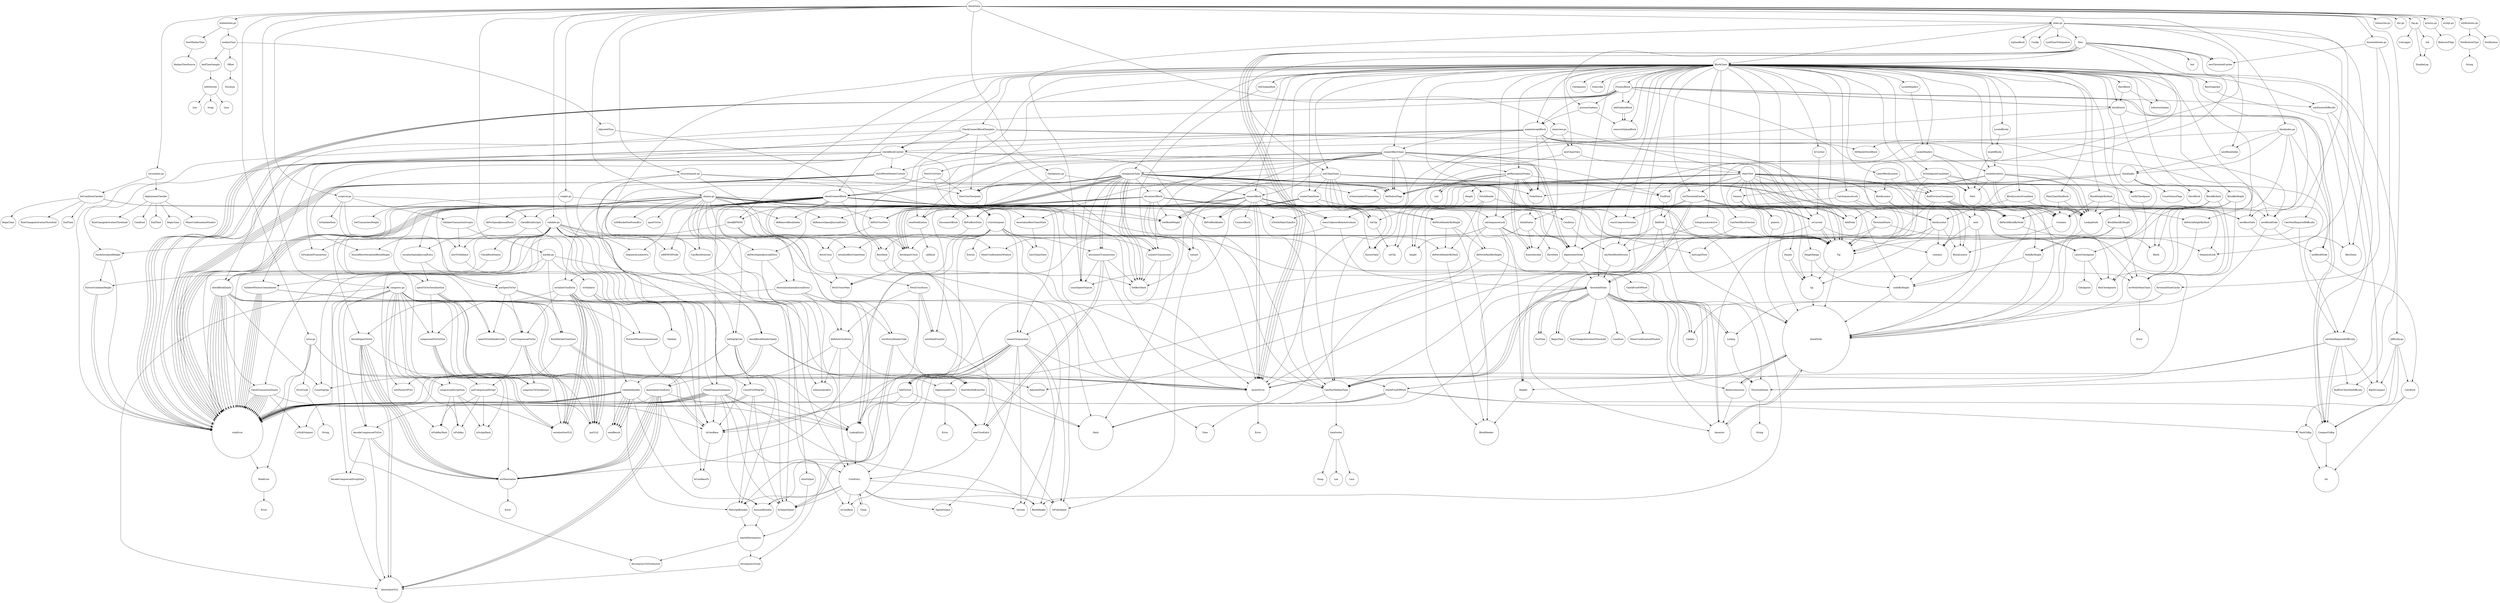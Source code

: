 digraph graphname {
286091 [width=1.1486354271035903] [height=1.1486354271035903] [label="Len"];
842472495968 [width=1.0178544497014528] [height=1.0178544497014528] [label="compress.go"];
303486 [width=1.0864868437420656] [height=1.0864868437420656] [label="BeginTime"];
14429 [width=1.1981843654525612] [height=1.1981843654525612] [label="NotificationType"];
158911 [width=1.277423293023464] [height=1.277423293023464] [label="Update"];
301796 [width=1.291483837285866] [height=1.291483837285866] [label="MinerConfirmationWindow"];
39482 [width=1.8640872300950606] [height=1.8640872300950606] [label="BestState"];
304731 [width=1.0864868437420656] [height=1.0864868437420656] [label="MinerConfirmationWindow"];
32091 [width=1.1590410481227456] [height=1.1590410481227456] [label="Less"];
9877 [width=1.241683220515548] [height=1.241683220515548] [label="NodeStatus"];
158022 [width=1.0339061189406804] [height=1.0339061189406804] [label="MinerConfirmationWindow"];
36668 [width=1.1441447395701094] [height=1.1441447395701094] [label="Offset"];
299973 [width=1.1981843654525612] [height=1.1981843654525612] [label="bitConditionChecker"];
175097 [width=1.335490202830501] [height=1.335490202830501] [label="AddTxOuts"];
269322 [width=1.0387761988235644] [height=1.0387761988235644] [label="CheckTransactionInputs"];
300994 [width=1.0864868437420656] [height=1.0864868437420656] [label="EndTime"];
109574 [width=1.6971380134367728] [height=1.6971380134367728] [label="putVLQ"];
244648 [width=1.055993294319444] [height=1.055993294319444] [label="CheckTransactionSanity"];
104444 [width=1.0971884328516877] [height=1.0971884328516877] [label="checkBlockScripts"];
102628 [width=1.0792737461810245] [height=1.0792737461810245] [label="ValidateTransactionScripts"];
199010 [width=1.099825501414002] [height=1.099825501414002] [label="decodeSpentTxOut"];
127027 [width=1.1804603885335796] [height=1.1804603885335796] [label="compressedTxOutSize"];
314579 [width=1.5316431256375238] [height=1.5316431256375238] [label="height"];
231501 [width=1.0372835849206723] [height=1.0372835849206723] [label="initChainState"];
325157 [width=1.0510784947414555] [height=1.0510784947414555] [label="verifyCheckpoint"];
286960 [width=1.4414872612908176] [height=1.4414872612908176] [label="Error"];
81797 [width=1.006458572729316] [height=1.006458572729316] [label="LatestBlockLocator"];
170121 [width=1.2097503663557458] [height=1.2097503663557458] [label="BlockHeight"];
172280 [width=1.320087595327276] [height=1.320087595327276] [label="PkScriptByIndex"];
9323 [width=2.0722908201030483] [height=2.0722908201030483] [label="LookupNode"];
228355 [width=1.1209403702203982] [height=1.1209403702203982] [label="dbPutBestState"];
196867 [width=1.2342297615994717] [height=1.2342297615994717] [label="spentTxOutHeaderCode"];
40698 [width=1.0704618852818688] [height=1.0704618852818688] [label="BlockChain"];
304322 [width=1.0864868437420656] [height=1.0864868437420656] [label="RuleChangeActivationThreshold"];
324808 [width=1.1465759564399167] [height=1.1465759564399167] [label="LatestCheckpoint"];
286461 [width=1.1486354271035903] [height=1.1486354271035903] [label="Less"];
171730 [width=1.2007868059203495] [height=1.2007868059203495] [label="AmountByIndex"];
310455 [width=1.3448164271734484] [height=1.3448164271734484] [label="chainView"];
306753 [width=1.006458572729316] [height=1.006458572729316] [label="CalcNextBlockVersion"];
284552 [width=1.006458572729316] [height=1.006458572729316] [label="CheckConnectBlockTemplate"];
172605 [width=1.0828068793857102] [height=1.0828068793857102] [label="Clone"];
185299 [width=1.1476333139309352] [height=1.1476333139309352] [label="fetchInputUtxos"];
197436 [width=1.2504454964492544] [height=1.2504454964492544] [label="spentTxOutSerializeSize"];
100621 [width=1.5793779088669133] [height=1.5793779088669133] [label="Validate"];
842476969920 [width=1.0178544497014528] [height=1.0178544497014528] [label="error.go"];
842476038944 [width=1.0178544497014528] [height=1.0178544497014528] [label="difficulty.go"];
325978 [width=1.0792277514361615] [height=1.0792277514361615] [label="findPreviousCheckpoint"];
169945 [width=1.1567572693471513] [height=1.1567572693471513] [label="IsCoinBase"];
223898 [width=1.161038600517802] [height=1.161038600517802] [label="dbFetchHeightByHash"];
26176 [width=1.006458572729316] [height=1.006458572729316] [label="ProcessBlock"];
223267 [width=1.0411546369948557] [height=1.0411546369948557] [label="dbRemoveBlockIndex"];
113575 [width=1.2361895632546906] [height=1.2361895632546906] [label="isPubKeyHash"];
842441506400 [width=1.0178544497014528] [height=1.0178544497014528] [label="chainio.go"];
206019 [width=1.0351297377210047] [height=1.0351297377210047] [label="dbPutSpendJournalEntry"];
191356 [width=1.3431485455226997] [height=1.3431485455226997] [label="isDeserializeErr"];
57025 [width=1.0315888196862675] [height=1.0315888196862675] [label="getReorganizeNodes"];
133223 [width=1.166423294338402] [height=1.166423294338402] [label="BuildMerkleTreeStore"];
119246 [width=1.3526660676095363] [height=1.3526660676095363] [label="decompressScript"];
98242 [width=1.6776130219991718] [height=1.6776130219991718] [label="validateHandler"];
324273 [width=1.006458572729316] [height=1.006458572729316] [label="Checkpoints"];
90971 [width=1.0223436496272909] [height=1.0223436496272909] [label="ConnectBlock"];
6304 [width=1.6936187753475953] [height=1.6936187753475953] [label="CalcPastMedianTime"];
252759 [width=1.055993294319444] [height=1.055993294319444] [label="checkBlockHeaderSanity"];
297525 [width=1.628924744717527] [height=1.628924744717527] [label="Error"];
235508 [width=1.2491961543562058] [height=1.2491961543562058] [label="dbFetchBlockByNode"];
458 [width=1.5071960209730229] [height=1.5071960209730229] [label="blockStatus"];
50799 [width=1.006458572729316] [height=1.006458572729316] [label="CalcSequenceLock"];
90079 [width=1.006458572729316] [height=1.006458572729316] [label="LocateHeaders"];
19932 [width=1.1500375969723708] [height=1.1500375969723708] [label="GetSigOpCost"];
40074 [width=1.1878166069357132] [height=1.1878166069357132] [label="newBestState"];
191222 [width=1.5339792044613627] [height=1.5339792044613627] [label="Error"];
842456569248 [width=1.0178544497014528] [height=1.0178544497014528] [label="timesorter.go"];
229042 [width=1.0464840244478322] [height=1.0464840244478322] [label="createChainState"];
31700 [width=1.1590410481227456] [height=1.1590410481227456] [label="Len"];
336434 [width=1.2110566248175947] [height=1.2110566248175947] [label="Checkpoint"];
130832 [width=1.221301192035064] [height=1.221301192035064] [label="nextPowerOfTwo"];
324483 [width=1.6789063227282695] [height=1.6789063227282695] [label="HasCheckpoints"];
90841 [width=1.0308250121913562] [height=1.0308250121913562] [label="Init"];
157731 [width=1.067812237881361] [height=1.067812237881361] [label="EndTime"];
10238 [width=1.257542777018292] [height=1.257542777018292] [label="SetStatusFlags"];
298327 [width=1.5513450205859125] [height=1.5513450205859125] [label="DisableLog"];
169315 [width=2.7622314704350424] [height=2.7622314704350424] [label="UtxoEntry"];
842416936992 [width=1.0178544497014528] [height=1.0178544497014528] [label="mediantime.go"];
59547 [width=1.0469394197786188] [height=1.0469394197786188] [label="connectBlock"];
124550 [width=1.2408699401727639] [height=1.2408699401727639] [label="compressTxOutAmount"];
171245 [width=1.6776875537205207] [height=1.6776875537205207] [label="IsFullySpent"];
80199 [width=1.006458572729316] [height=1.006458572729316] [label="FetchHeader"];
206416 [width=1.0411546369948557] [height=1.0411546369948557] [label="dbRemoveSpendJournalEntry"];
48393 [width=1.034607829424022] [height=1.034607829424022] [label="addOrphanBlock"];
227046 [width=1.0528115398122295] [height=1.0528115398122295] [label="deserializeBestChainState"];
1310 [width=1.1647468661724156] [height=1.1647468661724156] [label="HaveData"];
234661 [width=1.2457618422484718] [height=1.2457618422484718] [label="dbFetchHeaderByHash"];
15537 [width=1.4324342187103285] [height=1.4324342187103285] [label="String"];
78610 [width=1.4800710328232278] [height=1.4800710328232278] [label="isCurrent"];
16358 [width=1.006458572729316] [height=1.006458572729316] [label="Subscribe"];
842383647456 [width=1.0178544497014528] [height=1.0178544497014528] [label="blockindex.go"];
102125 [width=1.4897176273837425] [height=1.4897176273837425] [label="newTxValidator"];
158446 [width=1.1321229103017072] [height=1.1321229103017072] [label="thresholdStateCache"];
190956 [width=1.161038600517802] [height=1.161038600517802] [label="isNotInMainChainErr"];
46951 [width=1.6060376205758713] [height=1.6060376205758713] [label="removeOrphanBlock"];
183332 [width=1.7741893132210085] [height=1.7741893132210085] [label="fetchUtxosMain"];
79570 [width=1.006458572729316] [height=1.006458572729316] [label="IsCurrent"];
82555 [width=1.006458572729316] [height=1.006458572729316] [label="BlockHashByHeight"];
222494 [width=1.0925718213192561] [height=1.0925718213192561] [label="dbPutBlockIndex"];
314134 [width=1.1724829187678685] [height=1.1724829187678685] [label="SetTip"];
9645 [width=1.218846788302787] [height=1.218846788302787] [label="AddNode"];
155492 [width=1.9098486554360112] [height=1.9098486554360112] [label="ThresholdState"];
168867 [width=2.2984340053665706] [height=2.2984340053665706] [label="maybeDecompress"];
244225 [width=1.0387761988235644] [height=1.0387761988235644] [label="CalcBlockSubsidy"];
240072 [width=1.0583102441024688] [height=1.0583102441024688] [label="ShouldHaveSerializedBlockHeight"];
1539 [width=1.205227713221718] [height=1.205227713221718] [label="KnownValid"];
1039862 [width=2.248171332494447] [height=2.248171332494447] [label="Int"];
842470840352 [width=1.0178544497014528] [height=1.0178544497014528] [label="checkpoints.go"];
211922 [width=1.0561000578140727] [height=1.0561000578140727] [label="utxoEntryHeaderCode"];
220581 [width=1.0634982866221465] [height=1.0634982866221465] [label="dbPutUtxoView"];
33430 [width=1.1441447395701094] [height=1.1441447395701094] [label="AddTimeSample"];
322992 [width=1.2213479817856094] [height=1.2213479817856094] [label="BlockLocator"];
190816 [width=1.610592159126961] [height=1.610592159126961] [label="Error"];
842464241856 [width=1.0178544497014528] [height=1.0178544497014528] [label="utxoviewpoint.go"];
842444610144 [width=1.0178544497014528] [height=1.0178544497014528] [label="thresholdstate.go"];
219257 [width=1.658951304970814] [height=1.658951304970814] [label="dbFetchUtxoEntry"];
842442023264 [width=1.0178544497014528] [height=1.0178544497014528] [label="merkle.go"];
241819 [width=1.0387761988235644] [height=1.0387761988235644] [label="SequenceLockActive"];
311368 [width=1.083416642094357] [height=1.083416642094357] [label="Genesis"];
9005 [width=1.229659874771198] [height=1.229659874771198] [label="HaveBlock"];
87062 [width=1.4005481664552] [height=1.4005481664552] [label="locateBlocks"];
236081 [width=1.006458572729316] [height=1.006458572729316] [label="BlockByHeight"];
45020 [width=1.006458572729316] [height=1.006458572729316] [label="HaveBlock"];
204084 [width=1.4126098550750177] [height=1.4126098550750177] [label="serializeSpendJournalEntry"];
174637 [width=1.6660256810560636] [height=1.6660256810560636] [label="LookupEntry"];
307268 [width=1.0859814390973441] [height=1.0859814390973441] [label="warnUnknownRuleActivations"];
11516 [width=1.234467512039541] [height=1.234467512039541] [label="maybeAcceptBlock"];
8180 [width=1.4782363804682128] [height=1.4782363804682128] [label="blockIndex"];
519341 [width=1.6199767694936784] [height=1.6199767694936784] [label="Block"];
38685 [width=1.640469054926606] [height=1.640469054926606] [label="BlockLocator"];
109099 [width=1.6971380134367728] [height=1.6971380134367728] [label="serializeSizeVLQ"];
2153 [width=6] [height=6] [label="blockNode"];
842500131552 [width=1.0178544497014528] [height=1.0178544497014528] [label="validate.go"];
198037 [width=1.2504454964492544] [height=1.2504454964492544] [label="putSpentTxOut"];
190722 [width=2.088981055056337] [height=2.088981055056337] [label="errNotInMainChain"];
315602 [width=1.2541887812627666] [height=1.2541887812627666] [label="NodeByHeight"];
159683 [width=2.0874999526857456] [height=2.0874999526857456] [label="thresholdState"];
91128 [width=1.0283685489011423] [height=1.0283685489011423] [label="DisconnectBlock"];
182510 [width=1.0431859799339156] [height=1.0431859799339156] [label="Entries"];
97066 [width=1.0792737461810245] [height=1.0792737461810245] [label="txValidateItem"];
4790764 [width=1.079823120480226] [height=1.079823120480226] [label="List"];
317176 [width=1.2763345776330406] [height=1.2763345776330406] [label="next"];
1867 [width=1.284541877291551] [height=1.284541877291551] [label="KnownInvalid"];
842392454720 [width=1] [height=1] [label="blockchain"];
842476969760 [width=1.0178544497014528] [height=1.0178544497014528] [label="doc.go"];
148337 [width=1.556641663682044] [height=1.556641663682044] [label="CalcWork"];
145383 [width=1.8541013844203678] [height=1.8541013844203678] [label="CompactToBig"];
318063 [width=1.5563232231712265] [height=1.5563232231712265] [label="Next"];
287343 [width=1.5980312224873312] [height=1.5980312224873312] [label="Error"];
50141 [width=1.2239931680077347] [height=1.2239931680077347] [label="SequenceLock"];
225804 [width=1.4161461552635741] [height=1.4161461552635741] [label="bestChainState"];
184439 [width=1.1426041071950919] [height=1.1426041071950919] [label="fetchUtxos"];
125337 [width=1.3526660676095363] [height=1.3526660676095363] [label="decompressTxOutAmount"];
165316 [width=1.4985865017499413] [height=1.4985865017499413] [label="deploymentState"];
842464826208 [width=1.0178544497014528] [height=1.0178544497014528] [label="chainview.go"];
75102 [width=1.0464304633682255] [height=1.0464304633682255] [label="connectBestChain"];
204941 [width=1.0281366881860647] [height=1.0281366881860647] [label="dbFetchSpendJournalEntry"];
38886 [width=1.0396368730905121] [height=1.0396368730905121] [label="orphanBlock"];
58701 [width=1.0796087637294216] [height=1.0796087637294216] [label="dbMaybeStoreBlock"];
174272 [width=1.4540091425747286] [height=1.4540091425747286] [label="SetBestHash"];
297632 [width=4.541751396959226] [height=4.541751396959226] [label="ruleError"];
330169 [width=1.006458572729316] [height=1.006458572729316] [label="IsCheckpointCandidate"];
80861 [width=1.006458572729316] [height=1.006458572729316] [label="MainChainHasBlock"];
296798 [width=1.408652423543307] [height=1.408652423543307] [label="String"];
165988 [width=1.0372835849206723] [height=1.0372835849206723] [label="initThresholdCaches"];
91284 [width=1.0396368730905121] [height=1.0396368730905121] [label="Config"];
31104 [width=1.2232018332570902] [height=1.2232018332570902] [label="AdjustedTime"];
226066 [width=1.4297717771308514] [height=1.4297717771308514] [label="serializeBestChainState"];
82119 [width=1.006458572729316] [height=1.006458572729316] [label="BlockHeightByHash"];
314870 [width=1.0243031849226676] [height=1.0243031849226676] [label="Height"];
55844 [width=1.0396368730905121] [height=1.0396368730905121] [label="LockTimeToSequence"];
4542 [width=1.2127366286037504] [height=1.2127366286037504] [label="newBlockNode"];
241525 [width=1.9226131668172979] [height=1.9226131668172979] [label="IsCoinBase"];
305735 [width=2.0235925155547587] [height=2.0235925155547587] [label="calcNextBlockVersion"];
191579 [width=1.0127860880937136] [height=1.0127860880937136] [label="isDbBucketNotFoundErr"];
842416934976 [width=1.0178544497014528] [height=1.0178544497014528] [label="log.go"];
259940 [width=1.0583102441024688] [height=1.0583102441024688] [label="checkSerializedHeight"];
250791 [width=1.0913290164200724] [height=1.0913290164200724] [label="CountP2SHSigOps"];
19229 [width=1.1321229103017072] [height=1.1321229103017072] [label="GetTransactionWeight"];
224412 [width=1.1472394438170006] [height=1.1472394438170006] [label="dbFetchHashByHeight"];
16882 [width=1.4122262769309124] [height=1.4122262769309124] [label="callback"];
842364616512 [width=1.0178544497014528] [height=1.0178544497014528] [label="scriptval.go"];
249619 [width=1.020861512152901] [height=1.020861512152901] [label="CheckProofOfWork"];
16704 [width=1.0971426618966587] [height=1.0971426618966587] [label="sendNotification"];
312042 [width=2.684908451167021] [height=2.684908451167021] [label="Tip"];
286809 [width=1.2434450974677034] [height=1.2434450974677034] [label="DeploymentError"];
30933 [width=1.4324342187103285] [height=1.4324342187103285] [label="MedianTimeSource"];
4833 [width=1.6043441940017882] [height=1.6043441940017882] [label="Header"];
312661 [width=1.6642908829383125] [height=1.6642908829383125] [label="setTip"];
128505 [width=1.116346280740682] [height=1.116346280740682] [label="decodeCompressedTxOut"];
31861 [width=1.1590410481227456] [height=1.1590410481227456] [label="Swap"];
308306 [width=1.0859814390973441] [height=1.0859814390973441] [label="warnUnknownVersions"];
258483 [width=1.223091433443638] [height=1.223091433443638] [label="ExtractCoinbaseHeight"];
97936 [width=1.3890817105301865] [height=1.3890817105301865] [label="sendResult"];
31546 [width=1.4216266691701955] [height=1.4216266691701955] [label="int64Sorter"];
993047 [width=1.6873313374475307] [height=1.6873313374475307] [label="Time"];
164497 [width=1.006458572729316] [height=1.006458572729316] [label="IsDeploymentActive"];
842470895680 [width=1.0178544497014528] [height=1.0178544497014528] [label="versionbits.go"];
143982 [width=1.1984047302618075] [height=1.1984047302618075] [label="HashToBig"];
116778 [width=1.1304417656280368] [height=1.1304417656280368] [label="decodeCompressedScriptSize"];
32970 [width=1.1441447395701094] [height=1.1441447395701094] [label="AdjustedTime"];
320496 [width=1.0893449921197318] [height=1.0893449921197318] [label="FindFork"];
182713 [width=1.0938981784623487] [height=1.0938981784623487] [label="commit"];
6015 [width=1.455829435183591] [height=1.455829435183591] [label="RelativeAncestor"];
81427 [width=1.006458572729316] [height=1.006458572729316] [label="BlockLocatorFromHash"];
154939 [width=1.006458572729316] [height=1.006458572729316] [label="CalcNextRequiredDifficulty"];
117569 [width=1.1336472611165525] [height=1.1336472611165525] [label="putCompressedScript"];
51266 [width=1.1557364573086075] [height=1.1557364573086075] [label="calcSequenceLock"];
201223 [width=1.2119986713927586] [height=1.2119986713927586] [label="deserializeSpendJournalEntry"];
213366 [width=1.4182834894213863] [height=1.4182834894213863] [label="serializeUtxoEntry"];
315278 [width=2.1667659551655483] [height=2.1667659551655483] [label="nodeByHeight"];
274416 [width=1.096200618994354] [height=1.096200618994354] [label="checkConnectBlock"];
178790 [width=1.0990174270755693] [height=1.0990174270755693] [label="connectTransactions"];
267701 [width=1.0243732593999793] [height=1.0243732593999793] [label="checkBIP0030"];
305039 [width=1.0864868437420656] [height=1.0864868437420656] [label="Condition"];
287200 [width=2.0261338647488163] [height=2.0261338647488163] [label="AssertError"];
664696 [width=3.0824825935369837] [height=3.0824825935369837] [label="Hash"];
842472098496 [width=1.0178544497014528] [height=1.0178544497014528] [label="process.go"];
258093 [width=1.020861512152901] [height=1.020861512152901] [label="CheckBlockSanity"];
298180 [width=1.1321229103017072] [height=1.1321229103017072] [label="init"];
159099 [width=1.1937729346844204] [height=1.1937729346844204] [label="newThresholdCaches"];
32404 [width=1.1981843654525612] [height=1.1981843654525612] [label="medianTime"];
187138 [width=1.2828887909698845] [height=1.2828887909698845] [label="NewUtxoViewpoint"];
188974 [width=1.006458572729316] [height=1.006458572729316] [label="FetchUtxoEntry"];
23845 [width=1.034607829424022] [height=1.034607829424022] [label="processOrphans"];
302291 [width=1.0864868437420656] [height=1.0864868437420656] [label="Condition"];
298442 [width=1.1321229103017072] [height=1.1321229103017072] [label="UseLogger"];
321077 [width=1.3741998712757684] [height=1.3741998712757684] [label="blockLocator"];
97404 [width=1.5700140881809694] [height=1.5700140881809694] [label="txValidator"];
316392 [width=1.9070559680395271] [height=1.9070559680395271] [label="contains"];
187671 [width=1.006458572729316] [height=1.006458572729316] [label="FetchUtxoView"];
157543 [width=1.067812237881361] [height=1.067812237881361] [label="BeginTime"];
21555 [width=1.3963687309051218] [height=1.3963687309051218] [label="BehaviorFlags"];
88846 [width=1.4005481664552] [height=1.4005481664552] [label="locateHeaders"];
248363 [width=1.5188307865681576] [height=1.5188307865681576] [label="checkProofOfWork"];
842370916416 [width=1.0178544497014528] [height=1.0178544497014528] [label="chain.go"];
842392454752 [width=1.0178544497014528] [height=1.0178544497014528] [label="accept.go"];
131292 [width=1.3633286378891034] [height=1.3633286378891034] [label="HashMerkleBranches"];
191134 [width=1.7058729996555049] [height=1.7058729996555049] [label="errDeserialize"];
136380 [width=1.1167224781305918] [height=1.1167224781305918] [label="ValidateWitnessCommitment"];
318575 [width=1.2296365955938646] [height=1.2296365955938646] [label="findFork"];
115842 [width=1.1336472611165525] [height=1.1336472611165525] [label="compressedScriptSize"];
45855 [width=1.2035033695922581] [height=1.2035033695922581] [label="IsKnownOrphan"];
1008329 [width=1.4216266691701955] [height=1.4216266691701955] [label="Duration"];
239593 [width=1.054527890891952] [height=1.054527890891952] [label="isNullOutpoint"];
168481 [width=1.0792737461810245] [height=1.0792737461810245] [label="utxoOutput"];
323926 [width=1.3952291623155026] [height=1.3952291623155026] [label="newHashFromStr"];
173882 [width=1.6271710590133164] [height=1.6271710590133164] [label="UtxoViewpoint"];
287450 [width=1.0792737461810245] [height=1.0792737461810245] [label="ErrorCode"];
303924 [width=1.0864868437420656] [height=1.0864868437420656] [label="EndTime"];
110207 [width=2.2308152646653117] [height=2.2308152646653117] [label="deserializeVLQ"];
149090 [width=1.034607829424022] [height=1.034607829424022] [label="calcEasiestDifficulty"];
297291 [width=2.1804279593335822] [height=2.1804279593335822] [label="RuleError"];
146464 [width=1.372688850947069] [height=1.372688850947069] [label="BigToCompact"];
254310 [width=1.4952421062614463] [height=1.4952421062614463] [label="checkBlockSanity"];
83117 [width=1.006458572729316] [height=1.006458572729316] [label="HeightRange"];
63354 [width=1.0218091728216674] [height=1.0218091728216674] [label="disconnectBlock"];
157884 [width=1.0339061189406804] [height=1.0339061189406804] [label="RuleChangeActivationThreshold"];
3881 [width=1.3237592805128224] [height=1.3237592805128224] [label="initBlockNode"];
300545 [width=1.0864868437420656] [height=1.0864868437420656] [label="BeginTime"];
215786 [width=1.1439359622236547] [height=1.1439359622236547] [label="deserializeUtxoEntry"];
170581 [width=1.5815257909840033] [height=1.5815257909840033] [label="IsOutputSpent"];
2526358 [width=2.1884757490843545] [height=2.1884757490843545] [label="BlockHeader"];
242294 [width=1.0583102441024688] [height=1.0583102441024688] [label="IsFinalizedTransaction"];
150548 [width=1.080195558334586] [height=1.080195558334586] [label="findPrevTestNetDifficulty"];
16039 [width=1.1981843654525612] [height=1.1981843654525612] [label="Notification"];
176779 [width=1.2674014032815861] [height=1.2674014032815861] [label="connectTransaction"];
158687 [width=1.277423293023464] [height=1.277423293023464] [label="Lookup"];
240668 [width=1.5981842518894198] [height=1.5981842518894198] [label="IsCoinBaseTx"];
316628 [width=1.6869515436137839] [height=1.6869515436137839] [label="Contains"];
236774 [width=1.006458572729316] [height=1.006458572729316] [label="BlockByHash"];
174095 [width=1.079015353275242] [height=1.079015353275242] [label="BestHash"];
67553 [width=1.0315888196862675] [height=1.0315888196862675] [label="reorganizeChain"];
235111 [width=1.0528115398122295] [height=1.0528115398122295] [label="dbFetchHeaderByHeight"];
46287 [width=1.006458572729316] [height=1.006458572729316] [label="GetOrphanRoot"];
79952 [width=1.006458572729316] [height=1.006458572729316] [label="BestSnapshot"];
169781 [width=1.2104172615410294] [height=1.2104172615410294] [label="Version"];
114882 [width=1.2361895632546906] [height=1.2361895632546906] [label="isPubKey"];
5542 [width=1.8802189708943184] [height=1.8802189708943184] [label="Ancestor"];
842395865056 [width=1.0178544497014528] [height=1.0178544497014528] [label="weight.go"];
315917 [width=1.0243031849226676] [height=1.0243031849226676] [label="Equals"];
309775 [width=1.225650482012271] [height=1.225650482012271] [label="fastLog2Floor"];
196272 [width=1.0127860880937136] [height=1.0127860880937136] [label="spentTxOut"];
10548 [width=1.0814073623471094] [height=1.0814073623471094] [label="UnsetStatusFlags"];
328990 [width=1.2770022841977378] [height=1.2770022841977378] [label="isNonstandardTransaction"];
85271 [width=1.4005472350610093] [height=1.4005472350610093] [label="locateInventory"];
842410301856 [width=1.0178544497014528] [height=1.0178544497014528] [label="notifications.go"];
263992 [width=1.0956916625839608] [height=1.0956916625839608] [label="checkBlockContext"];
249996 [width=1.1264607985866153] [height=1.1264607985866153] [label="CountSigOps"];
151467 [width=1.2481232916043972] [height=1.2481232916043972] [label="calcNextRequiredDifficulty"];
173258 [width=1.4339301637364232] [height=1.4339301637364232] [label="newUtxoEntry"];
260777 [width=1.0439073046788834] [height=1.0439073046788834] [label="checkBlockHeaderContext"];
8652 [width=1.09688646734221] [height=1.09688646734221] [label="newBlockIndex"];
127915 [width=1.1804603885335796] [height=1.1804603885335796] [label="putCompressedTxOut"];
301385 [width=1.0864868437420656] [height=1.0864868437420656] [label="RuleChangeActivationThreshold"];
170887 [width=1.1233778482207406] [height=1.1233778482207406] [label="SpendOutput"];
37179 [width=1.1981843654525612] [height=1.1981843654525612] [label="NewMedianTime"];
311154 [width=1.2290438657020097] [height=1.2290438657020097] [label="genesis"];
18642 [width=1.3177513760964754] [height=1.3177513760964754] [label="GetBlockWeight"];
164135 [width=1.006458572729316] [height=1.006458572729316] [label="ThresholdState"];
158287 [width=1.0339061189406804] [height=1.0339061189406804] [label="Condition"];
179471 [width=1.0738871801186183] [height=1.0738871801186183] [label="disconnectTransactions"];
286246 [width=1.1486354271035903] [height=1.1486354271035903] [label="Swap"];
310735 [width=1.162947922493064] [height=1.162947922493064] [label="newChainView"];
22365 [width=1.25980188298167] [height=1.25980188298167] [label="blockExists"];
157076 [width=1.574792670221488] [height=1.574792670221488] [label="String"];
311771 [width=2.0774224037757003] [height=2.0774224037757003] [label="tip"];
88256 [width=1.006458572729316] [height=1.006458572729316] [label="LocateBlocks"];
93746 [width=1.0396368730905121] [height=1.0396368730905121] [label="New"];
66708 [width=1.1839764627028593] [height=1.1839764627028593] [label="countSpentOutputs"];
302890 [width=1.1981843654525612] [height=1.1981843654525612] [label="deploymentChecker"];
114062 [width=1.2361895632546906] [height=1.2361895632546906] [label="isScriptHash"];
285944 [width=1.2657046682773356] [height=1.2657046682773356] [label="timeSorter"];
243490 [width=1.0387761988235644] [height=1.0387761988235644] [label="isBIP0030Node"];
135335 [width=1.131291512171859] [height=1.131291512171859] [label="ExtractWitnessCommitment"];
"842392454720" -> "842392454752";
"40698" -> "11516";
"11516" -> "9323";
"11516" -> "297632";
"11516" -> "1867";
"11516" -> "9877";
"11516" -> "297632";
"11516" -> "263992";
"11516" -> "58701";
"11516" -> "4542";
"11516" -> "9645";
"11516" -> "75102";
"11516" -> "16704";
"842392454720" -> "842383647456";
"842383647456" -> "458";
"458" -> "1310";
"458" -> "1539";
"458" -> "1867";
"842383647456" -> "2153";
"842383647456" -> "3881";
"3881" -> "148337";
"842383647456" -> "4542";
"4542" -> "2153";
"4542" -> "3881";
"2153" -> "4833";
"4833" -> "2526358";
"2153" -> "5542";
"5542" -> "2153";
"2153" -> "6015";
"6015" -> "2153";
"6015" -> "5542";
"2153" -> "6304";
"6304" -> "993047";
"6304" -> "285944";
"842383647456" -> "8180";
"842383647456" -> "8652";
"8652" -> "8180";
"8180" -> "9005";
"8180" -> "9323";
"9323" -> "2153";
"8180" -> "9645";
"8180" -> "9877";
"9877" -> "458";
"8180" -> "10238";
"8180" -> "10548";
"842392454720" -> "842370916416";
"842370916416" -> "38886";
"842370916416" -> "39482";
"842370916416" -> "40074";
"40074" -> "39482";
"842370916416" -> "40698";
"40698" -> "45020";
"45020" -> "22365";
"45020" -> "45855";
"40698" -> "45855";
"40698" -> "46287";
"46287" -> "664696";
"40698" -> "46951";
"40698" -> "48393";
"48393" -> "46951";
"48393" -> "46951";
"842370916416" -> "50141";
"40698" -> "50799";
"50799" -> "50141";
"50799" -> "51266";
"50799" -> "312042";
"40698" -> "51266";
"51266" -> "50141";
"51266" -> "165316";
"51266" -> "241525";
"51266" -> "174637";
"51266" -> "297632";
"51266" -> "170121";
"51266" -> "5542";
"51266" -> "6304";
"842370916416" -> "55844";
"40698" -> "57025";
"57025" -> "4790764";
"57025" -> "4790764";
"57025" -> "1867";
"57025" -> "9877";
"57025" -> "10238";
"57025" -> "320496";
"57025" -> "1867";
"57025" -> "9877";
"57025" -> "10238";
"57025" -> "312042";
"842370916416" -> "58701";
"40698" -> "59547";
"59547" -> "312042";
"59547" -> "287200";
"59547" -> "66708";
"59547" -> "287200";
"59547" -> "78610";
"59547" -> "307268";
"59547" -> "308306";
"59547" -> "18642";
"59547" -> "40074";
"59547" -> "6304";
"59547" -> "228355";
"59547" -> "222494";
"59547" -> "220581";
"59547" -> "206019";
"59547" -> "90971";
"59547" -> "182713";
"59547" -> "314134";
"59547" -> "16704";
"40698" -> "63354";
"63354" -> "312042";
"63354" -> "287200";
"63354" -> "235508";
"63354" -> "18642";
"63354" -> "40074";
"63354" -> "6304";
"63354" -> "228355";
"63354" -> "223267";
"63354" -> "220581";
"63354" -> "206416";
"63354" -> "91128";
"63354" -> "182713";
"63354" -> "314134";
"63354" -> "16704";
"842370916416" -> "66708";
"40698" -> "67553";
"67553" -> "187138";
"67553" -> "174272";
"67553" -> "312042";
"67553" -> "235508";
"67553" -> "185299";
"67553" -> "204941";
"67553" -> "179471";
"67553" -> "10238";
"67553" -> "235508";
"67553" -> "1539";
"67553" -> "9877";
"67553" -> "185299";
"67553" -> "178790";
"67553" -> "274416";
"67553" -> "10238";
"67553" -> "10238";
"67553" -> "187138";
"67553" -> "174272";
"67553" -> "312042";
"67553" -> "185299";
"67553" -> "179471";
"67553" -> "63354";
"67553" -> "185299";
"67553" -> "66708";
"67553" -> "178790";
"67553" -> "59547";
"40698" -> "75102";
"75102" -> "312042";
"75102" -> "1539";
"75102" -> "9877";
"75102" -> "187138";
"75102" -> "174272";
"75102" -> "66708";
"75102" -> "274416";
"75102" -> "10238";
"75102" -> "10238";
"75102" -> "185299";
"75102" -> "178790";
"75102" -> "59547";
"75102" -> "312042";
"75102" -> "320496";
"75102" -> "57025";
"75102" -> "67553";
"40698" -> "78610";
"78610" -> "324808";
"78610" -> "312042";
"78610" -> "31104";
"78610" -> "312042";
"40698" -> "79570";
"79570" -> "78610";
"40698" -> "79952";
"79952" -> "39482";
"40698" -> "80199";
"80199" -> "2526358";
"80199" -> "9323";
"80199" -> "4833";
"80199" -> "234661";
"40698" -> "80861";
"80861" -> "9323";
"80861" -> "316628";
"40698" -> "81427";
"81427" -> "38685";
"81427" -> "9323";
"81427" -> "321077";
"40698" -> "81797";
"81797" -> "38685";
"81797" -> "322992";
"40698" -> "82119";
"82119" -> "9323";
"82119" -> "316628";
"82119" -> "190722";
"40698" -> "82555";
"82555" -> "664696";
"82555" -> "315602";
"82555" -> "190722";
"40698" -> "83117";
"83117" -> "311771";
"83117" -> "315278";
"40698" -> "85271";
"85271" -> "2153";
"85271" -> "9323";
"85271" -> "311368";
"85271" -> "9323";
"85271" -> "316628";
"85271" -> "318063";
"85271" -> "312042";
"85271" -> "316628";
"40698" -> "87062";
"87062" -> "85271";
"87062" -> "318063";
"40698" -> "88256";
"88256" -> "87062";
"40698" -> "88846";
"88846" -> "85271";
"88846" -> "4833";
"88846" -> "318063";
"40698" -> "90079";
"90079" -> "88846";
"842370916416" -> "91284";
"842370916416" -> "93746";
"93746" -> "40698";
"93746" -> "287200";
"93746" -> "287200";
"93746" -> "287200";
"93746" -> "287200";
"93746" -> "8652";
"93746" -> "310735";
"93746" -> "159099";
"93746" -> "159099";
"93746" -> "231501";
"93746" -> "90841";
"93746" -> "165988";
"93746" -> "312042";
"842392454720" -> "842441506400";
"842441506400" -> "190722";
"190722" -> "190816";
"842441506400" -> "190956";
"842441506400" -> "191134";
"191134" -> "191222";
"842441506400" -> "191356";
"842441506400" -> "191579";
"842441506400" -> "196272";
"842441506400" -> "196867";
"842441506400" -> "197436";
"197436" -> "196867";
"197436" -> "109099";
"197436" -> "109099";
"197436" -> "127027";
"842441506400" -> "198037";
"198037" -> "196867";
"198037" -> "109574";
"198037" -> "109574";
"198037" -> "127915";
"842441506400" -> "199010";
"199010" -> "191134";
"199010" -> "110207";
"199010" -> "191134";
"199010" -> "110207";
"199010" -> "191134";
"199010" -> "287200";
"199010" -> "128505";
"199010" -> "191134";
"842441506400" -> "201223";
"201223" -> "287200";
"201223" -> "174637";
"201223" -> "169781";
"201223" -> "199010";
"201223" -> "191134";
"842441506400" -> "204084";
"204084" -> "197436";
"204084" -> "198037";
"842441506400" -> "204941";
"204941" -> "201223";
"204941" -> "191356";
"842441506400" -> "206019";
"206019" -> "204084";
"842441506400" -> "206416";
"842441506400" -> "211922";
"211922" -> "170581";
"211922" -> "170581";
"211922" -> "287200";
"842441506400" -> "213366";
"213366" -> "171245";
"213366" -> "211922";
"213366" -> "109099";
"213366" -> "109099";
"213366" -> "109099";
"213366" -> "127027";
"213366" -> "109574";
"213366" -> "109574";
"213366" -> "109574";
"213366" -> "170581";
"213366" -> "127915";
"842441506400" -> "215786";
"215786" -> "169315";
"215786" -> "110207";
"215786" -> "191134";
"215786" -> "110207";
"215786" -> "191134";
"215786" -> "110207";
"215786" -> "191134";
"215786" -> "191134";
"215786" -> "173258";
"215786" -> "128505";
"215786" -> "191134";
"842441506400" -> "219257";
"219257" -> "169315";
"219257" -> "287200";
"219257" -> "215786";
"219257" -> "191356";
"842441506400" -> "220581";
"220581" -> "213366";
"842441506400" -> "222494";
"842441506400" -> "223267";
"842441506400" -> "223898";
"223898" -> "190722";
"842441506400" -> "224412";
"224412" -> "664696";
"224412" -> "190722";
"842441506400" -> "225804";
"842441506400" -> "226066";
"842441506400" -> "227046";
"227046" -> "225804";
"842441506400" -> "228355";
"228355" -> "226066";
"40698" -> "229042";
"229042" -> "4542";
"229042" -> "314134";
"229042" -> "9645";
"229042" -> "18642";
"229042" -> "40074";
"229042" -> "222494";
"229042" -> "228355";
"40698" -> "231501";
"231501" -> "227046";
"231501" -> "235111";
"231501" -> "3881";
"231501" -> "9645";
"231501" -> "287200";
"231501" -> "314134";
"231501" -> "18642";
"231501" -> "40074";
"231501" -> "6304";
"231501" -> "229042";
"842441506400" -> "234661";
"234661" -> "2526358";
"842441506400" -> "235111";
"235111" -> "2526358";
"235111" -> "224412";
"235111" -> "234661";
"842441506400" -> "235508";
"235508" -> "519341";
"40698" -> "236081";
"236081" -> "519341";
"236081" -> "315602";
"236081" -> "190722";
"236081" -> "235508";
"40698" -> "236774";
"236774" -> "519341";
"236774" -> "9323";
"236774" -> "316628";
"236774" -> "190722";
"236774" -> "235508";
"842392454720" -> "842464826208";
"842464826208" -> "309775";
"842464826208" -> "310455";
"842464826208" -> "310735";
"310735" -> "310455";
"310735" -> "312661";
"310455" -> "311154";
"311154" -> "2153";
"310455" -> "311368";
"311368" -> "2153";
"311368" -> "311154";
"310455" -> "311771";
"311771" -> "2153";
"310455" -> "312042";
"312042" -> "2153";
"312042" -> "311771";
"310455" -> "312661";
"310455" -> "314134";
"314134" -> "312661";
"310455" -> "314579";
"310455" -> "314870";
"314870" -> "314579";
"310455" -> "315278";
"315278" -> "2153";
"310455" -> "315602";
"315602" -> "2153";
"315602" -> "315278";
"310455" -> "315917";
"315917" -> "311771";
"315917" -> "311771";
"310455" -> "316392";
"316392" -> "315278";
"310455" -> "316628";
"316628" -> "316392";
"310455" -> "317176";
"317176" -> "2153";
"317176" -> "316392";
"317176" -> "315278";
"310455" -> "318063";
"318063" -> "2153";
"318063" -> "317176";
"310455" -> "318575";
"318575" -> "2153";
"318575" -> "314579";
"318575" -> "5542";
"318575" -> "316392";
"310455" -> "320496";
"320496" -> "2153";
"320496" -> "318575";
"310455" -> "321077";
"321077" -> "38685";
"321077" -> "311771";
"321077" -> "309775";
"321077" -> "316392";
"321077" -> "5542";
"310455" -> "322992";
"322992" -> "38685";
"322992" -> "321077";
"842392454720" -> "842470840352";
"842470840352" -> "323926";
"323926" -> "664696";
"40698" -> "324273";
"40698" -> "324483";
"40698" -> "324808";
"324808" -> "336434";
"324808" -> "324483";
"40698" -> "325157";
"325157" -> "324483";
"40698" -> "325978";
"325978" -> "2153";
"325978" -> "324483";
"325978" -> "9323";
"325978" -> "316628";
"325978" -> "312042";
"325978" -> "9323";
"325978" -> "287200";
"842470840352" -> "328990";
"40698" -> "330169";
"330169" -> "9323";
"330169" -> "316628";
"330169" -> "312042";
"330169" -> "318063";
"330169" -> "328990";
"842392454720" -> "842472495968";
"842472495968" -> "109099";
"842472495968" -> "109574";
"842472495968" -> "110207";
"842472495968" -> "113575";
"842472495968" -> "114062";
"842472495968" -> "114882";
"842472495968" -> "115842";
"115842" -> "113575";
"115842" -> "114062";
"115842" -> "114882";
"115842" -> "109099";
"842472495968" -> "116778";
"116778" -> "110207";
"842472495968" -> "117569";
"117569" -> "113575";
"117569" -> "114062";
"117569" -> "114882";
"117569" -> "109574";
"842472495968" -> "119246";
"119246" -> "110207";
"842472495968" -> "124550";
"842472495968" -> "125337";
"842472495968" -> "127027";
"127027" -> "109099";
"127027" -> "109099";
"127027" -> "124550";
"127027" -> "115842";
"842472495968" -> "127915";
"127915" -> "109574";
"127915" -> "109574";
"127915" -> "124550";
"127915" -> "117569";
"842472495968" -> "128505";
"128505" -> "110207";
"128505" -> "191134";
"128505" -> "116778";
"128505" -> "191134";
"842392454720" -> "842476038944";
"842476038944" -> "143982";
"143982" -> "1039862";
"842476038944" -> "145383";
"145383" -> "1039862";
"842476038944" -> "146464";
"842476038944" -> "148337";
"148337" -> "1039862";
"148337" -> "145383";
"40698" -> "149090";
"149090" -> "145383";
"149090" -> "146464";
"40698" -> "150548";
"40698" -> "151467";
"151467" -> "150548";
"151467" -> "6015";
"151467" -> "287200";
"151467" -> "145383";
"151467" -> "146464";
"151467" -> "145383";
"40698" -> "154939";
"154939" -> "151467";
"154939" -> "312042";
"842392454720" -> "842476969760";
"842392454720" -> "842476969920";
"842476969920" -> "286809";
"286809" -> "286960";
"842476969920" -> "287200";
"287200" -> "287343";
"842476969920" -> "287450";
"287450" -> "296798";
"842476969920" -> "297291";
"297291" -> "297525";
"842476969920" -> "297632";
"297632" -> "297291";
"842392454720" -> "842416934976";
"842416934976" -> "298180";
"298180" -> "298327";
"842416934976" -> "298327";
"842416934976" -> "298442";
"842392454720" -> "842416936992";
"31546" -> "31700";
"31546" -> "31861";
"31546" -> "32091";
"842416936992" -> "32404";
"32404" -> "32970";
"32970" -> "993047";
"32404" -> "33430";
"33430" -> "31546";
"32404" -> "36668";
"36668" -> "1008329";
"842416936992" -> "37179";
"37179" -> "30933";
"842392454720" -> "842442023264";
"842442023264" -> "130832";
"842442023264" -> "131292";
"131292" -> "664696";
"842442023264" -> "133223";
"133223" -> "130832";
"133223" -> "131292";
"133223" -> "131292";
"842442023264" -> "135335";
"135335" -> "241525";
"842442023264" -> "136380";
"136380" -> "297632";
"136380" -> "297632";
"136380" -> "135335";
"136380" -> "297632";
"136380" -> "297632";
"136380" -> "297632";
"136380" -> "133223";
"136380" -> "297632";
"842392454720" -> "842410301856";
"842410301856" -> "14429";
"14429" -> "15537";
"842410301856" -> "16039";
"40698" -> "16358";
"40698" -> "16704";
"16704" -> "16882";
"842392454720" -> "842472098496";
"842472098496" -> "21555";
"40698" -> "22365";
"22365" -> "9005";
"22365" -> "223898";
"22365" -> "190956";
"40698" -> "23845";
"23845" -> "46951";
"23845" -> "11516";
"40698" -> "26176";
"26176" -> "22365";
"26176" -> "297632";
"26176" -> "297632";
"26176" -> "254310";
"26176" -> "325978";
"26176" -> "297632";
"26176" -> "145383";
"26176" -> "149090";
"26176" -> "145383";
"26176" -> "297632";
"26176" -> "22365";
"26176" -> "48393";
"26176" -> "11516";
"26176" -> "23845";
"842392454720" -> "842364616512";
"842364616512" -> "97066";
"842364616512" -> "97404";
"97404" -> "97936";
"97404" -> "98242";
"98242" -> "174637";
"98242" -> "297632";
"98242" -> "97936";
"98242" -> "172280";
"98242" -> "297632";
"98242" -> "97936";
"98242" -> "171730";
"98242" -> "297632";
"98242" -> "97936";
"98242" -> "297632";
"98242" -> "97936";
"98242" -> "97936";
"97404" -> "100621";
"100621" -> "98242";
"842364616512" -> "102125";
"102125" -> "97404";
"842364616512" -> "102628";
"102628" -> "102125";
"102628" -> "100621";
"842364616512" -> "104444";
"104444" -> "102125";
"104444" -> "100621";
"842392454720" -> "842444610144";
"842444610144" -> "155492";
"155492" -> "157076";
"842444610144" -> "158446";
"158446" -> "158687";
"158687" -> "155492";
"158446" -> "158911";
"842444610144" -> "159099";
"40698" -> "159683";
"159683" -> "155492";
"159683" -> "158022";
"159683" -> "5542";
"159683" -> "158687";
"159683" -> "6304";
"159683" -> "157543";
"159683" -> "158911";
"159683" -> "6015";
"159683" -> "158687";
"159683" -> "287200";
"159683" -> "6304";
"159683" -> "157731";
"159683" -> "157543";
"159683" -> "6304";
"159683" -> "157731";
"159683" -> "158287";
"159683" -> "157884";
"159683" -> "158911";
"40698" -> "164135";
"164135" -> "155492";
"164135" -> "165316";
"164135" -> "312042";
"40698" -> "164497";
"164497" -> "165316";
"164497" -> "312042";
"40698" -> "165316";
"165316" -> "155492";
"165316" -> "286809";
"165316" -> "159683";
"40698" -> "165988";
"165988" -> "312042";
"165988" -> "159683";
"165988" -> "159683";
"165988" -> "78610";
"165988" -> "312042";
"165988" -> "308306";
"165988" -> "307268";
"842392454720" -> "842456569248";
"285944" -> "286091";
"285944" -> "286246";
"285944" -> "286461";
"842392454720" -> "842464241856";
"842464241856" -> "168481";
"168481" -> "168867";
"168867" -> "125337";
"168867" -> "119246";
"842464241856" -> "169315";
"169315" -> "169781";
"169315" -> "169945";
"169315" -> "170121";
"169315" -> "170581";
"169315" -> "170887";
"169315" -> "171245";
"169315" -> "171730";
"171730" -> "168867";
"169315" -> "172280";
"172280" -> "168867";
"169315" -> "172605";
"172605" -> "169315";
"842464241856" -> "173258";
"173258" -> "169315";
"842464241856" -> "173882";
"173882" -> "174095";
"174095" -> "664696";
"173882" -> "174272";
"173882" -> "174637";
"174637" -> "169315";
"173882" -> "175097";
"175097" -> "174637";
"175097" -> "173258";
"175097" -> "241525";
"173882" -> "176779";
"176779" -> "241525";
"176779" -> "175097";
"176779" -> "287200";
"176779" -> "170887";
"176779" -> "169781";
"176779" -> "171730";
"176779" -> "172280";
"176779" -> "171245";
"176779" -> "170121";
"176779" -> "169945";
"176779" -> "175097";
"173882" -> "178790";
"178790" -> "176779";
"178790" -> "174272";
"173882" -> "179471";
"179471" -> "66708";
"179471" -> "287200";
"179471" -> "173258";
"179471" -> "173258";
"179471" -> "174272";
"173882" -> "182510";
"173882" -> "182713";
"182713" -> "171245";
"173882" -> "183332";
"183332" -> "219257";
"173882" -> "184439";
"184439" -> "183332";
"173882" -> "185299";
"185299" -> "175097";
"185299" -> "183332";
"842464241856" -> "187138";
"187138" -> "173882";
"40698" -> "187671";
"187671" -> "173882";
"187671" -> "241525";
"187671" -> "187138";
"187671" -> "183332";
"40698" -> "188974";
"188974" -> "169315";
"188974" -> "219257";
"842392454720" -> "842500131552";
"188974" -> "323926";
"188974" -> "323926";
"842500131552" -> "239593";
"842500131552" -> "240072";
"842500131552" -> "240668";
"842500131552" -> "241525";
"241525" -> "240668";
"842500131552" -> "241819";
"842500131552" -> "242294";
"842500131552" -> "243490";
"842500131552" -> "244225";
"842500131552" -> "244648";
"244648" -> "297632";
"244648" -> "297632";
"244648" -> "297632";
"244648" -> "297632";
"244648" -> "297632";
"244648" -> "297632";
"244648" -> "297632";
"244648" -> "297632";
"244648" -> "241525";
"244648" -> "297632";
"244648" -> "239593";
"244648" -> "297632";
"842500131552" -> "248363";
"248363" -> "145383";
"248363" -> "297632";
"248363" -> "297632";
"248363" -> "143982";
"248363" -> "297632";
"842500131552" -> "249619";
"249619" -> "248363";
"842500131552" -> "249996";
"842500131552" -> "250791";
"250791" -> "174637";
"250791" -> "170581";
"250791" -> "297632";
"250791" -> "172280";
"250791" -> "297632";
"842500131552" -> "252759";
"252759" -> "248363";
"252759" -> "297632";
"252759" -> "31104";
"252759" -> "297632";
"842500131552" -> "254310";
"254310" -> "252759";
"254310" -> "297632";
"254310" -> "297632";
"254310" -> "297632";
"254310" -> "241525";
"254310" -> "297632";
"254310" -> "241525";
"254310" -> "297632";
"254310" -> "244648";
"254310" -> "133223";
"254310" -> "297632";
"254310" -> "297632";
"254310" -> "249996";
"254310" -> "297632";
"842500131552" -> "258093";
"258093" -> "254310";
"842500131552" -> "258483";
"258483" -> "297632";
"258483" -> "297632";
"842500131552" -> "259940";
"259940" -> "258483";
"259940" -> "297632";
"40698" -> "260777";
"260777" -> "151467";
"260777" -> "297632";
"260777" -> "6304";
"260777" -> "297632";
"260777" -> "325157";
"260777" -> "297632";
"260777" -> "325978";
"260777" -> "297632";
"260777" -> "297632";
"40698" -> "263992";
"263992" -> "260777";
"263992" -> "165316";
"263992" -> "6304";
"263992" -> "242294";
"263992" -> "297632";
"263992" -> "240072";
"263992" -> "259940";
"263992" -> "165316";
"263992" -> "136380";
"263992" -> "18642";
"263992" -> "297632";
"40698" -> "267701";
"267701" -> "184439";
"267701" -> "174637";
"267701" -> "171245";
"267701" -> "297632";
"842500131552" -> "269322";
"269322" -> "241525";
"269322" -> "174637";
"269322" -> "170581";
"269322" -> "297632";
"269322" -> "169945";
"269322" -> "170121";
"269322" -> "297632";
"269322" -> "171730";
"269322" -> "297632";
"269322" -> "297632";
"269322" -> "297632";
"269322" -> "297632";
"40698" -> "274416";
"274416" -> "297632";
"274416" -> "174095";
"274416" -> "287200";
"274416" -> "174095";
"274416" -> "243490";
"274416" -> "267701";
"274416" -> "185299";
"274416" -> "165316";
"274416" -> "19932";
"274416" -> "297632";
"274416" -> "269322";
"274416" -> "297632";
"274416" -> "176779";
"274416" -> "244225";
"274416" -> "297632";
"274416" -> "324808";
"274416" -> "165316";
"274416" -> "6304";
"274416" -> "51266";
"274416" -> "241819";
"274416" -> "297632";
"274416" -> "104444";
"274416" -> "174272";
"40698" -> "284552";
"284552" -> "312042";
"284552" -> "297632";
"284552" -> "254310";
"284552" -> "263992";
"284552" -> "187138";
"284552" -> "174272";
"284552" -> "4542";
"284552" -> "274416";
"842392454720" -> "842470895680";
"842470895680" -> "299973";
"299973" -> "300545";
"299973" -> "300994";
"299973" -> "301385";
"299973" -> "301796";
"299973" -> "302291";
"302291" -> "305735";
"842470895680" -> "302890";
"302890" -> "303486";
"302890" -> "303924";
"302890" -> "304322";
"302890" -> "304731";
"302890" -> "305039";
"40698" -> "305735";
"305735" -> "159683";
"40698" -> "306753";
"306753" -> "305735";
"306753" -> "312042";
"40698" -> "307268";
"307268" -> "159683";
"307268" -> "301796";
"40698" -> "308306";
"308306" -> "305735";
"842392454720" -> "842395865056";
"842395865056" -> "18642";
"842395865056" -> "19229";
"842395865056" -> "19932";
"19932" -> "249996";
"19932" -> "250791";
"19932" -> "174637";
"19932" -> "170581";
"19932" -> "297632";
"19932" -> "172280";
}
